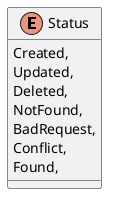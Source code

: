 @startuml
enum Status {
    Created,
    Updated,
    Deleted,
    NotFound,
    BadRequest,
    Conflict,
    Found,
}
@enduml

